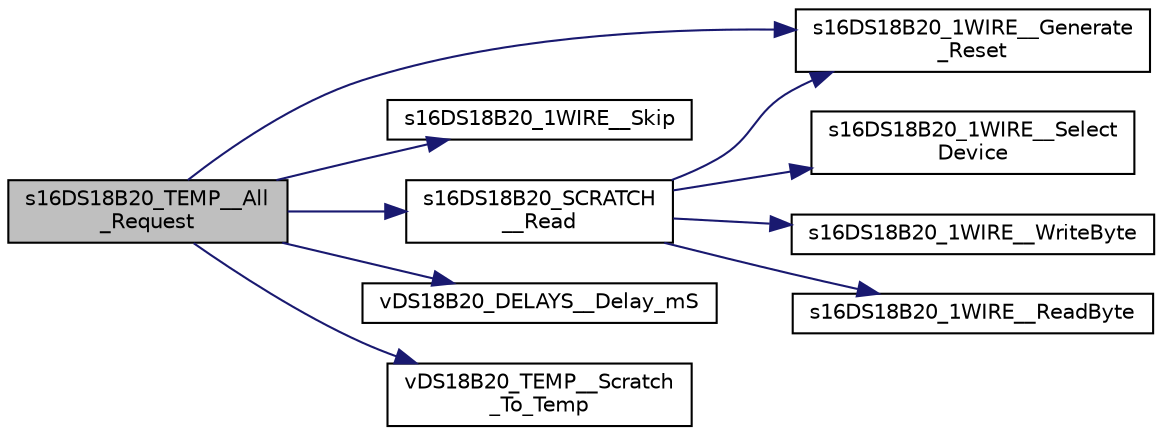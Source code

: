 digraph "s16DS18B20_TEMP__All_Request"
{
  edge [fontname="Helvetica",fontsize="10",labelfontname="Helvetica",labelfontsize="10"];
  node [fontname="Helvetica",fontsize="10",shape=record];
  rankdir="LR";
  Node1 [label="s16DS18B20_TEMP__All\l_Request",height=0.2,width=0.4,color="black", fillcolor="grey75", style="filled", fontcolor="black"];
  Node1 -> Node2 [color="midnightblue",fontsize="10",style="solid",fontname="Helvetica"];
  Node2 [label="s16DS18B20_1WIRE__Generate\l_Reset",height=0.2,width=0.4,color="black", fillcolor="white", style="filled",URL="$group___d_s18_b20_____w_i_r_e___i_f.html#gaa2cb7543a05f574848bb32a70616f23a",tooltip="Generate a reset. "];
  Node1 -> Node3 [color="midnightblue",fontsize="10",style="solid",fontname="Helvetica"];
  Node3 [label="s16DS18B20_1WIRE__Skip",height=0.2,width=0.4,color="black", fillcolor="white", style="filled",URL="$group___d_s18_b20_____w_i_r_e___i_f.html#gaceecd27ea27e39d3d60ee41700b5c86f",tooltip="Implement a 1-Wire skip function. "];
  Node1 -> Node4 [color="midnightblue",fontsize="10",style="solid",fontname="Helvetica"];
  Node4 [label="s16DS18B20_SCRATCH\l__Read",height=0.2,width=0.4,color="black", fillcolor="white", style="filled",URL="$group___d_s18_b20_____s_c_r_a_t_c_h_p_a_d.html#gad0c45b626f3b1bfdcc210cbfc105a526",tooltip="Read the scratch memory, 9 bytes. "];
  Node4 -> Node2 [color="midnightblue",fontsize="10",style="solid",fontname="Helvetica"];
  Node4 -> Node5 [color="midnightblue",fontsize="10",style="solid",fontname="Helvetica"];
  Node5 [label="s16DS18B20_1WIRE__Select\lDevice",height=0.2,width=0.4,color="black", fillcolor="white", style="filled",URL="$group___d_s18_b20_____w_i_r_e___i_f.html#ga7a5476f1c807ae17de2e0652f57077be",tooltip="Select a device. "];
  Node4 -> Node6 [color="midnightblue",fontsize="10",style="solid",fontname="Helvetica"];
  Node6 [label="s16DS18B20_1WIRE__WriteByte",height=0.2,width=0.4,color="black", fillcolor="white", style="filled",URL="$group___d_s18_b20_____w_i_r_e___i_f.html#ga0dcdf9b61e256b5ef8f7e7538ebf7ce7",tooltip="Write a byte to the wire. "];
  Node4 -> Node7 [color="midnightblue",fontsize="10",style="solid",fontname="Helvetica"];
  Node7 [label="s16DS18B20_1WIRE__ReadByte",height=0.2,width=0.4,color="black", fillcolor="white", style="filled",URL="$group___d_s18_b20_____w_i_r_e___i_f.html#gae21fd6a4108fbf96b8e1a9988fd577d3",tooltip="Read a byte from the 1-wire. "];
  Node1 -> Node8 [color="midnightblue",fontsize="10",style="solid",fontname="Helvetica"];
  Node8 [label="vDS18B20_DELAYS__Delay_mS",height=0.2,width=0.4,color="black", fillcolor="white", style="filled",URL="$group___d_s18_b20_____d_e_l_a_y_s.html#gad87f3220125c04569d2b6a6986a2cc33",tooltip="millisecond delay "];
  Node1 -> Node9 [color="midnightblue",fontsize="10",style="solid",fontname="Helvetica"];
  Node9 [label="vDS18B20_TEMP__Scratch\l_To_Temp",height=0.2,width=0.4,color="black", fillcolor="white", style="filled",URL="$group___d_s18_b20_____t_e_m_p_e_r_a_t_u_r_e.html#gaa3b0ab54badd49727ff533876b0b35c8",tooltip="Convert scratchpad to temperature Takes the two temp bytes in the scratchpad and converts to floating..."];
}
